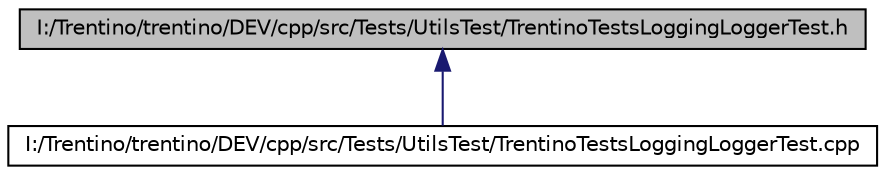 digraph G
{
  edge [fontname="Helvetica",fontsize="10",labelfontname="Helvetica",labelfontsize="10"];
  node [fontname="Helvetica",fontsize="10",shape=record];
  Node1 [label="I:/Trentino/trentino/DEV/cpp/src/Tests/UtilsTest/TrentinoTestsLoggingLoggerTest.h",height=0.2,width=0.4,color="black", fillcolor="grey75", style="filled" fontcolor="black"];
  Node1 -> Node2 [dir="back",color="midnightblue",fontsize="10",style="solid",fontname="Helvetica"];
  Node2 [label="I:/Trentino/trentino/DEV/cpp/src/Tests/UtilsTest/TrentinoTestsLoggingLoggerTest.cpp",height=0.2,width=0.4,color="black", fillcolor="white", style="filled",URL="$_trentino_tests_logging_logger_test_8cpp.html"];
}
